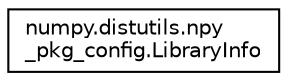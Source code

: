 digraph "Graphical Class Hierarchy"
{
 // LATEX_PDF_SIZE
  edge [fontname="Helvetica",fontsize="10",labelfontname="Helvetica",labelfontsize="10"];
  node [fontname="Helvetica",fontsize="10",shape=record];
  rankdir="LR";
  Node0 [label="numpy.distutils.npy\l_pkg_config.LibraryInfo",height=0.2,width=0.4,color="black", fillcolor="white", style="filled",URL="$classnumpy_1_1distutils_1_1npy__pkg__config_1_1LibraryInfo.html",tooltip=" "];
}
